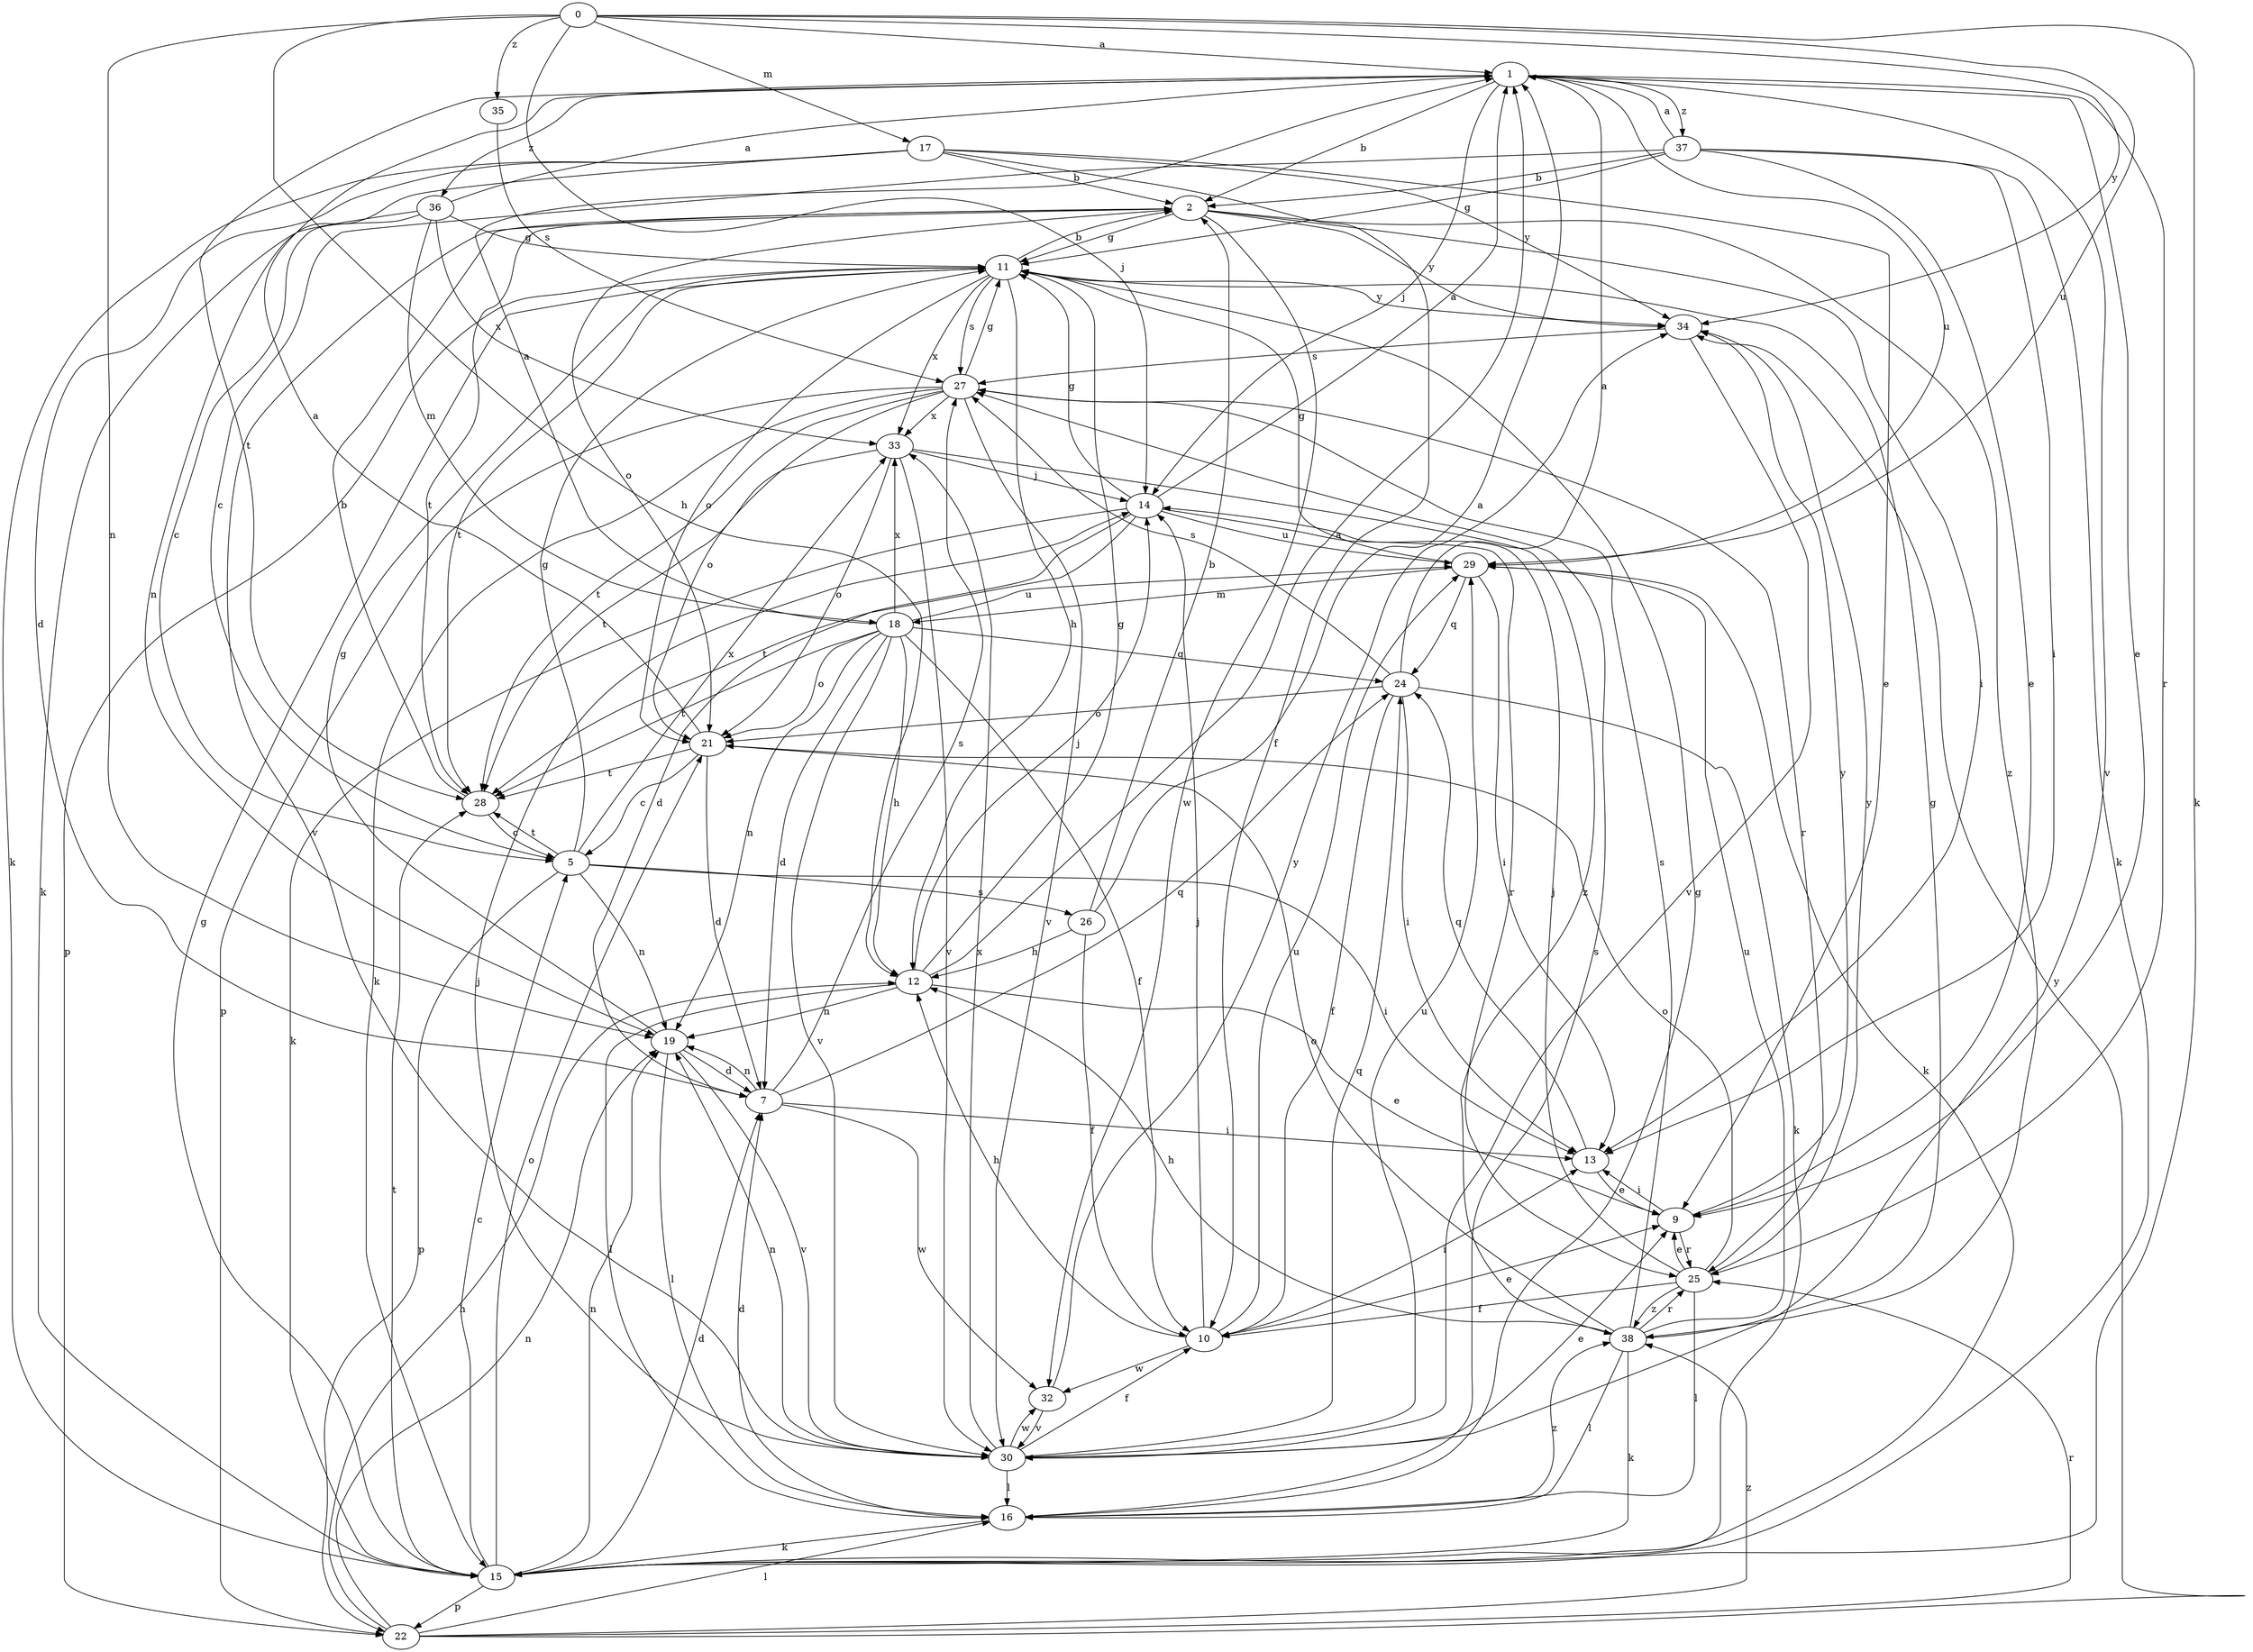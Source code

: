 strict digraph  {
0;
1;
2;
5;
7;
9;
10;
11;
12;
13;
14;
15;
16;
17;
18;
19;
21;
22;
24;
25;
26;
27;
28;
29;
30;
32;
33;
34;
35;
36;
37;
38;
0 -> 1  [label=a];
0 -> 12  [label=h];
0 -> 14  [label=j];
0 -> 15  [label=k];
0 -> 17  [label=m];
0 -> 19  [label=n];
0 -> 29  [label=u];
0 -> 34  [label=y];
0 -> 35  [label=z];
1 -> 2  [label=b];
1 -> 9  [label=e];
1 -> 14  [label=j];
1 -> 25  [label=r];
1 -> 28  [label=t];
1 -> 29  [label=u];
1 -> 30  [label=v];
1 -> 36  [label=z];
1 -> 37  [label=z];
2 -> 11  [label=g];
2 -> 13  [label=i];
2 -> 21  [label=o];
2 -> 28  [label=t];
2 -> 30  [label=v];
2 -> 32  [label=w];
2 -> 34  [label=y];
2 -> 38  [label=z];
5 -> 11  [label=g];
5 -> 13  [label=i];
5 -> 19  [label=n];
5 -> 22  [label=p];
5 -> 26  [label=s];
5 -> 28  [label=t];
5 -> 33  [label=x];
7 -> 13  [label=i];
7 -> 19  [label=n];
7 -> 24  [label=q];
7 -> 27  [label=s];
7 -> 32  [label=w];
9 -> 13  [label=i];
9 -> 25  [label=r];
9 -> 34  [label=y];
10 -> 9  [label=e];
10 -> 12  [label=h];
10 -> 13  [label=i];
10 -> 14  [label=j];
10 -> 29  [label=u];
10 -> 32  [label=w];
11 -> 2  [label=b];
11 -> 12  [label=h];
11 -> 21  [label=o];
11 -> 22  [label=p];
11 -> 27  [label=s];
11 -> 28  [label=t];
11 -> 33  [label=x];
11 -> 34  [label=y];
12 -> 1  [label=a];
12 -> 9  [label=e];
12 -> 11  [label=g];
12 -> 14  [label=j];
12 -> 16  [label=l];
12 -> 19  [label=n];
13 -> 9  [label=e];
13 -> 24  [label=q];
14 -> 1  [label=a];
14 -> 7  [label=d];
14 -> 11  [label=g];
14 -> 15  [label=k];
14 -> 25  [label=r];
14 -> 28  [label=t];
14 -> 29  [label=u];
15 -> 5  [label=c];
15 -> 7  [label=d];
15 -> 11  [label=g];
15 -> 19  [label=n];
15 -> 21  [label=o];
15 -> 22  [label=p];
15 -> 28  [label=t];
16 -> 7  [label=d];
16 -> 11  [label=g];
16 -> 15  [label=k];
16 -> 27  [label=s];
16 -> 38  [label=z];
17 -> 2  [label=b];
17 -> 7  [label=d];
17 -> 9  [label=e];
17 -> 10  [label=f];
17 -> 15  [label=k];
17 -> 19  [label=n];
17 -> 34  [label=y];
18 -> 1  [label=a];
18 -> 7  [label=d];
18 -> 10  [label=f];
18 -> 12  [label=h];
18 -> 19  [label=n];
18 -> 21  [label=o];
18 -> 24  [label=q];
18 -> 28  [label=t];
18 -> 29  [label=u];
18 -> 30  [label=v];
18 -> 33  [label=x];
19 -> 7  [label=d];
19 -> 11  [label=g];
19 -> 16  [label=l];
19 -> 30  [label=v];
21 -> 1  [label=a];
21 -> 5  [label=c];
21 -> 7  [label=d];
21 -> 28  [label=t];
22 -> 12  [label=h];
22 -> 16  [label=l];
22 -> 19  [label=n];
22 -> 25  [label=r];
22 -> 34  [label=y];
22 -> 38  [label=z];
24 -> 1  [label=a];
24 -> 10  [label=f];
24 -> 13  [label=i];
24 -> 15  [label=k];
24 -> 21  [label=o];
24 -> 27  [label=s];
25 -> 9  [label=e];
25 -> 10  [label=f];
25 -> 14  [label=j];
25 -> 16  [label=l];
25 -> 21  [label=o];
25 -> 34  [label=y];
25 -> 38  [label=z];
26 -> 1  [label=a];
26 -> 2  [label=b];
26 -> 10  [label=f];
26 -> 12  [label=h];
27 -> 11  [label=g];
27 -> 15  [label=k];
27 -> 21  [label=o];
27 -> 22  [label=p];
27 -> 25  [label=r];
27 -> 28  [label=t];
27 -> 30  [label=v];
27 -> 33  [label=x];
28 -> 2  [label=b];
28 -> 5  [label=c];
29 -> 11  [label=g];
29 -> 13  [label=i];
29 -> 15  [label=k];
29 -> 18  [label=m];
29 -> 24  [label=q];
30 -> 9  [label=e];
30 -> 10  [label=f];
30 -> 14  [label=j];
30 -> 16  [label=l];
30 -> 19  [label=n];
30 -> 24  [label=q];
30 -> 29  [label=u];
30 -> 32  [label=w];
30 -> 33  [label=x];
32 -> 30  [label=v];
32 -> 34  [label=y];
33 -> 14  [label=j];
33 -> 21  [label=o];
33 -> 28  [label=t];
33 -> 30  [label=v];
33 -> 38  [label=z];
34 -> 27  [label=s];
34 -> 30  [label=v];
35 -> 27  [label=s];
36 -> 1  [label=a];
36 -> 5  [label=c];
36 -> 11  [label=g];
36 -> 15  [label=k];
36 -> 18  [label=m];
36 -> 33  [label=x];
37 -> 1  [label=a];
37 -> 2  [label=b];
37 -> 5  [label=c];
37 -> 9  [label=e];
37 -> 11  [label=g];
37 -> 13  [label=i];
37 -> 15  [label=k];
38 -> 11  [label=g];
38 -> 12  [label=h];
38 -> 15  [label=k];
38 -> 16  [label=l];
38 -> 21  [label=o];
38 -> 25  [label=r];
38 -> 27  [label=s];
38 -> 29  [label=u];
}
